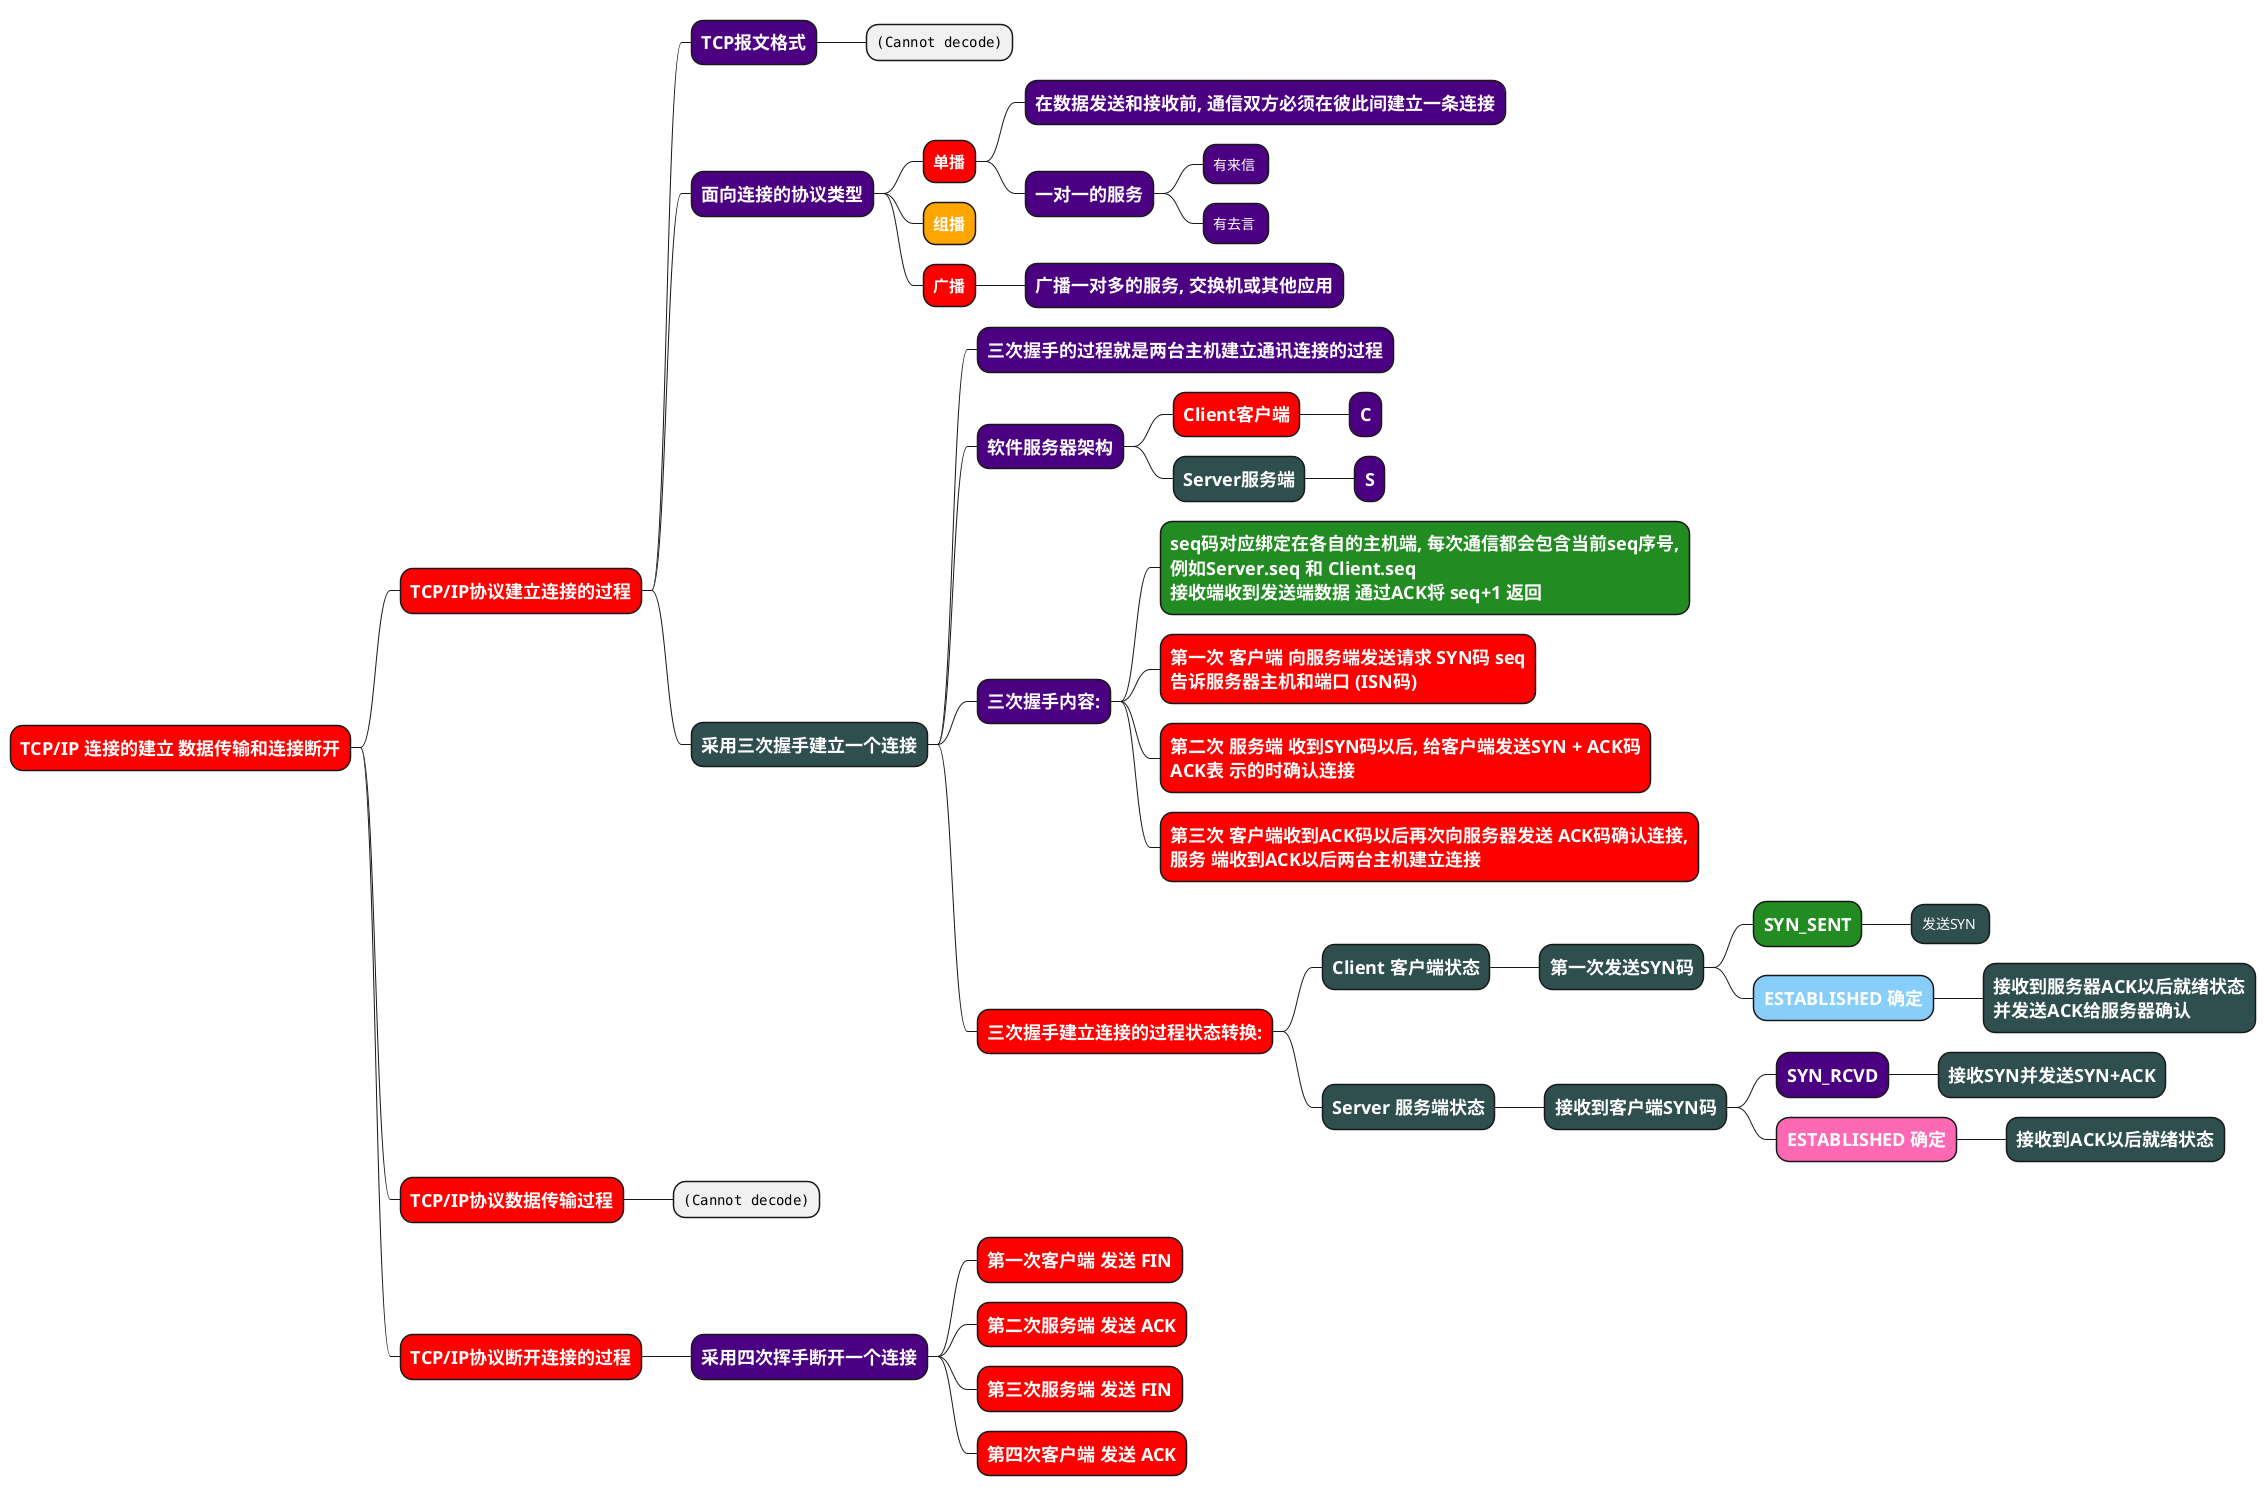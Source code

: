 @@startmindmap
<style>
mindmapDiagram {    
    .red_style{
        BackGroundColor red
        FontColor white
    }
    .indigo_style{
        BackGroundColor Indigo
        FontColor white
    }
    .orange_style{
      BackGroundColor Orange
      FontColor white
    }
    .forestGreen_style{
      BackGroundColor ForestGreen
      FontColor white
    }
    .darkSlateGray_style{
      BackGroundColor DarkSlateGray
      FontColor white
    }
    .lightSkyBlue_style{
      BackGroundColor LightSkyBlue
      FontColor white
    }
    .hotPink_style{
      BackGroundColor HotPink
      FontColor white
    }
}
</style>
* = TCP/IP 连接的建立 数据传输和连接断开 <<red_style>>
 * = TCP/IP协议建立连接的过程 <<red_style>>
  * = TCP报文格式 <<indigo_style>>
   * <img:./img/tcp_datagram.png{scale=0.4}>
  * = 面向连接的协议类型 <<indigo_style>>
   * == 单播 <<red_style>>
    * = 在数据发送和接收前, 通信双方必须在彼此间建立一条连接  <<indigo_style>>
    * = 一对一的服务 <<indigo_style>>
     * 有来信 <<indigo_style>>
     * 有去言 <<indigo_style>>
   * == 组播 <<orange_style>>
   * == 广播 <<red_style>>
    * = 广播一对多的服务, 交换机或其他应用 <<indigo_style>>
  * = 采用三次握手建立一个连接 <<darkSlateGray_style>>
   * = 三次握手的过程就是两台主机建立通讯连接的过程 <<indigo_style>>
   * = 软件服务器架构 <<indigo_style>>
    * = Client客户端 <<red_style>>
     * = C <<indigo_style>>
    * = Server服务端 <<darkSlateGray_style>>
     * = S <<indigo_style>>
   * = 三次握手内容: <<indigo_style>>
    * = seq码对应绑定在各自的主机端, 每次通信都会包含当前seq序号, \n= 例如Server.seq 和 Client.seq \n= 接收端收到发送端数据 通过ACK将 seq+1 返回<<forestGreen_style>>
    * = 第一次 客户端 向服务端发送请求 SYN码 seq \n= 告诉服务器主机和端口 (ISN码) <<red_style>>
    * = 第二次 服务端 收到SYN码以后, 给客户端发送SYN + ACK码 \n= ACK表 示的时确认连接 <<red_style>>
    * = 第三次 客户端收到ACK码以后再次向服务器发送 ACK码确认连接,\n= 服务 端收到ACK以后两台主机建立连接 <<red_style>>
   * = 三次握手建立连接的过程状态转换: <<red_style>> 
    * = Client 客户端状态 <<darkSlateGray_style>>
     * = 第一次发送SYN码 <<darkSlateGray_style>>
      * = SYN_SENT <<forestGreen_style>>
       * 发送SYN <<darkSlateGray_style>>
      * = ESTABLISHED 确定 <<lightSkyBlue_style>>
       * = 接收到服务器ACK以后就绪状态 \n= 并发送ACK给服务器确认  <<darkSlateGray_style>>
    * = Server 服务端状态 <<darkSlateGray_style>>
     * = 接收到客户端SYN码 <<darkSlateGray_style>>
      * = SYN_RCVD <<indigo_style>>
       * = 接收SYN并发送SYN+ACK <<darkSlateGray_style>>
      * = ESTABLISHED 确定 <<hotPink_style>>
       * = 接收到ACK以后就绪状态 <<darkSlateGray_style>>
 * = TCP/IP协议数据传输过程 <<red_style>>
  * <img:./img/tpc_handshake_wave.png{scale=0.5}>
 * = TCP/IP协议断开连接的过程 <<red_style>>
  * = 采用四次挥手断开一个连接 <<indigo_style>>
   * = 第一次客户端 发送 FIN <<red_style>>
   * = 第二次服务端 发送 ACK <<red_style>>
   * = 第三次服务端 发送 FIN <<red_style>>
   * = 第四次客户端 发送 ACK <<red_style>>
@@endmindmap
